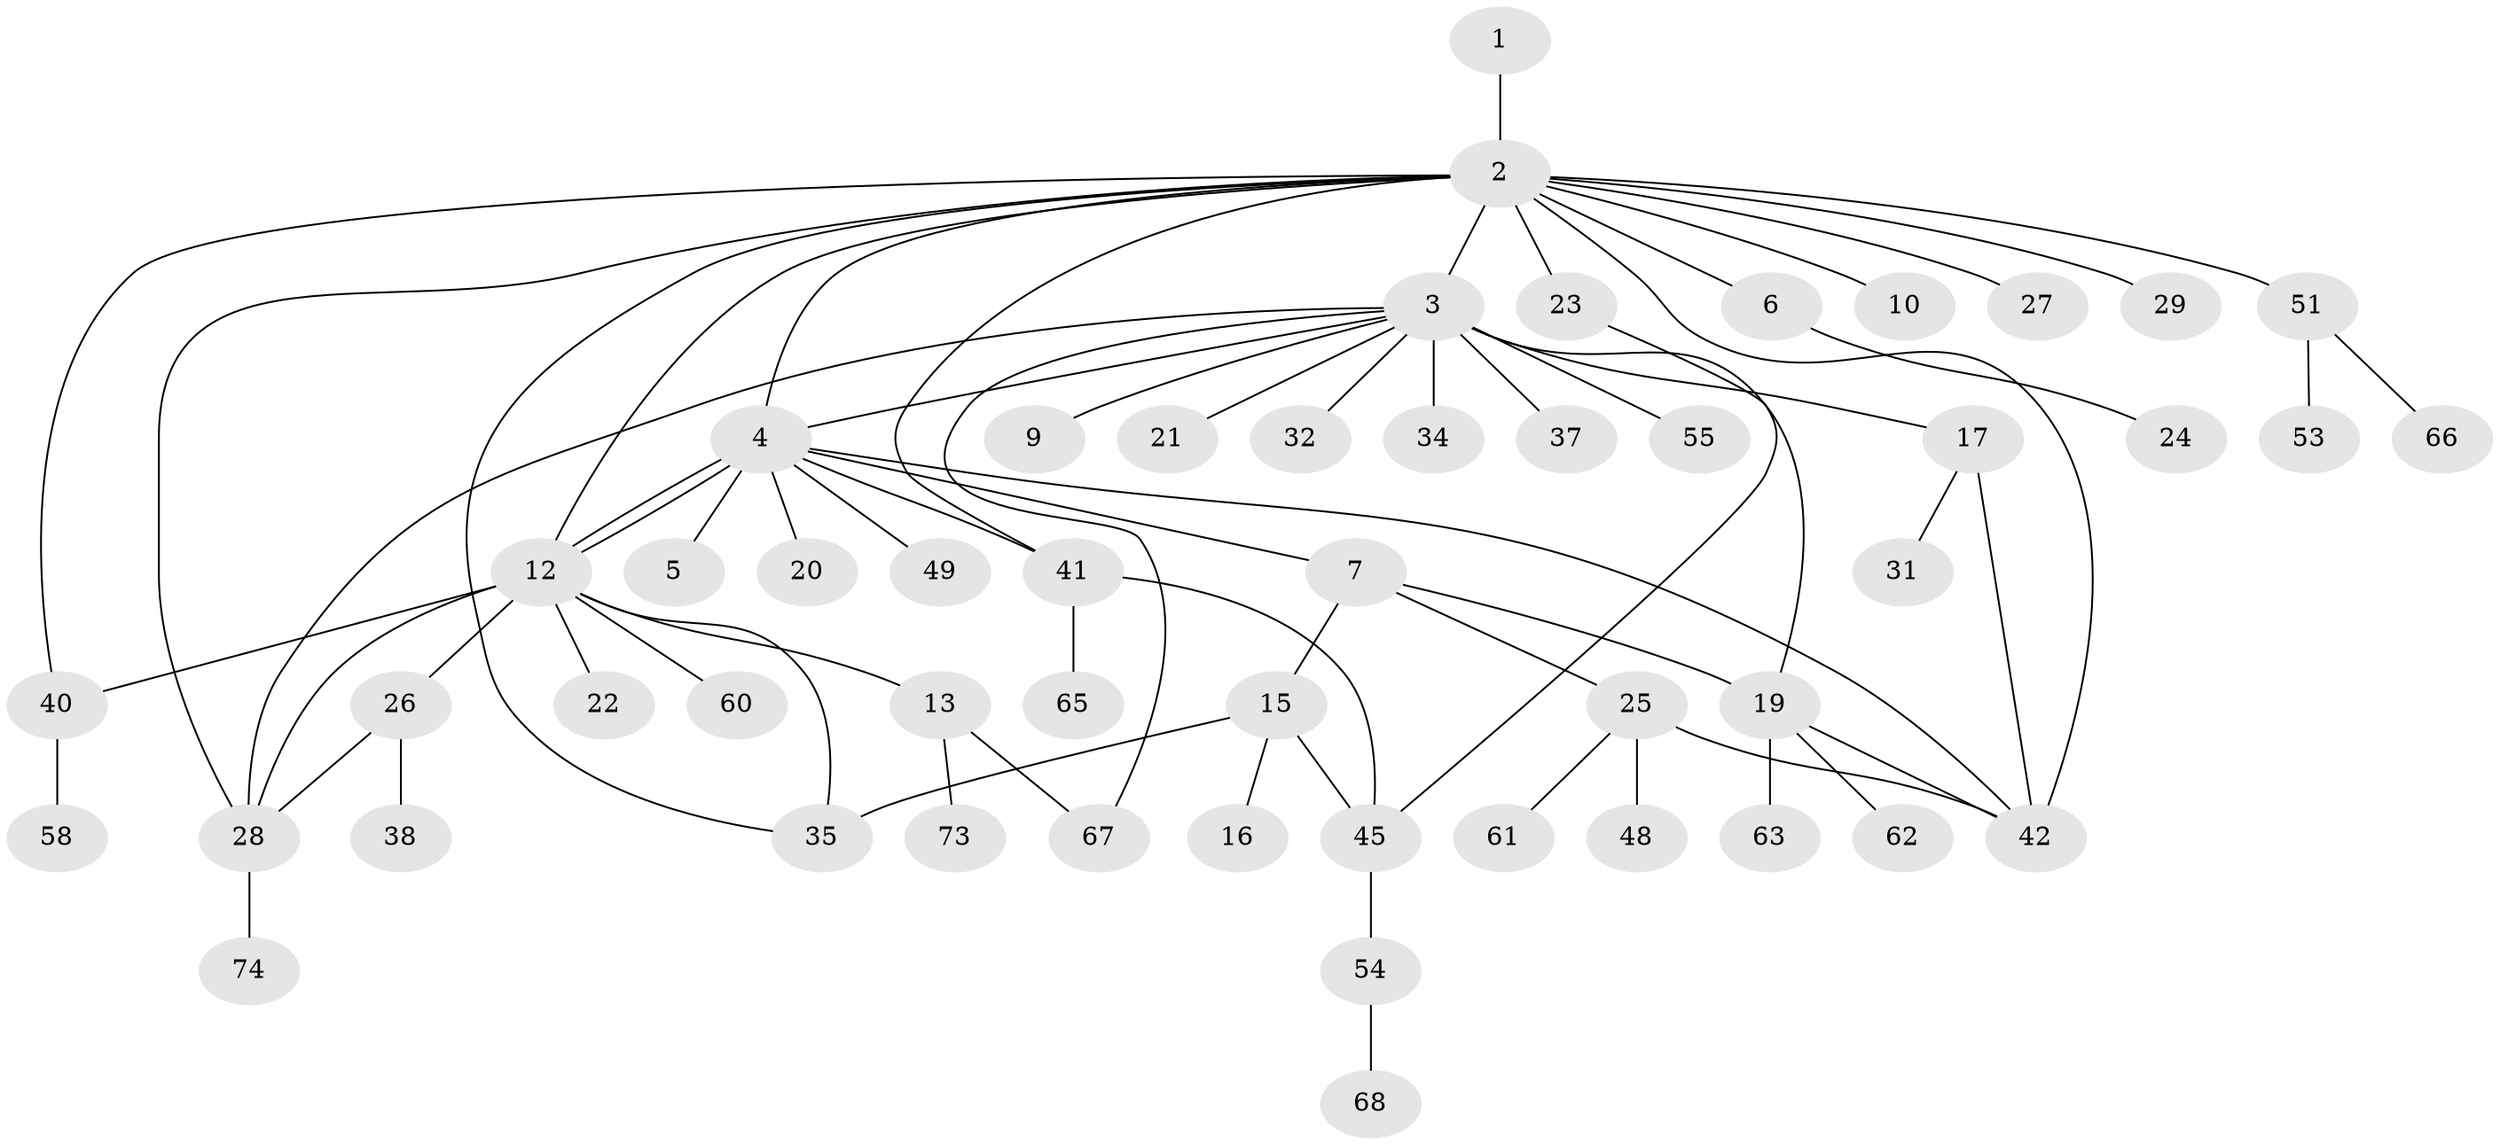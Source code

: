 // Generated by graph-tools (version 1.1) at 2025/23/03/03/25 07:23:49]
// undirected, 52 vertices, 69 edges
graph export_dot {
graph [start="1"]
  node [color=gray90,style=filled];
  1 [super="+50"];
  2 [super="+39"];
  3 [super="+8"];
  4 [super="+11"];
  5;
  6 [super="+43"];
  7;
  9 [super="+69"];
  10;
  12 [super="+18"];
  13 [super="+14"];
  15;
  16 [super="+59"];
  17 [super="+47"];
  19 [super="+44"];
  20;
  21 [super="+30"];
  22;
  23 [super="+56"];
  24;
  25 [super="+36"];
  26;
  27 [super="+33"];
  28 [super="+57"];
  29;
  31 [super="+70"];
  32;
  34;
  35;
  37;
  38;
  40 [super="+46"];
  41 [super="+72"];
  42 [super="+71"];
  45 [super="+64"];
  48;
  49;
  51 [super="+52"];
  53;
  54;
  55;
  58;
  60;
  61;
  62;
  63;
  65;
  66;
  67;
  68;
  73;
  74;
  1 -- 2;
  2 -- 3 [weight=2];
  2 -- 4;
  2 -- 6;
  2 -- 10;
  2 -- 23;
  2 -- 27;
  2 -- 28;
  2 -- 29;
  2 -- 35;
  2 -- 51 [weight=2];
  2 -- 40;
  2 -- 12;
  2 -- 42;
  2 -- 41;
  3 -- 21;
  3 -- 32;
  3 -- 34;
  3 -- 4;
  3 -- 67;
  3 -- 37;
  3 -- 9;
  3 -- 17;
  3 -- 19;
  3 -- 55;
  3 -- 28;
  4 -- 5;
  4 -- 7;
  4 -- 12;
  4 -- 12;
  4 -- 20;
  4 -- 41;
  4 -- 49;
  4 -- 42;
  6 -- 24;
  7 -- 15;
  7 -- 19;
  7 -- 25;
  12 -- 13;
  12 -- 22;
  12 -- 26;
  12 -- 60;
  12 -- 40;
  12 -- 35;
  12 -- 28;
  13 -- 67;
  13 -- 73;
  15 -- 16;
  15 -- 35;
  15 -- 45;
  17 -- 31;
  17 -- 42;
  19 -- 42;
  19 -- 63;
  19 -- 62;
  23 -- 45;
  25 -- 48;
  25 -- 61;
  25 -- 42;
  26 -- 28;
  26 -- 38;
  28 -- 74;
  40 -- 58;
  41 -- 45;
  41 -- 65;
  45 -- 54;
  51 -- 53;
  51 -- 66;
  54 -- 68;
}
